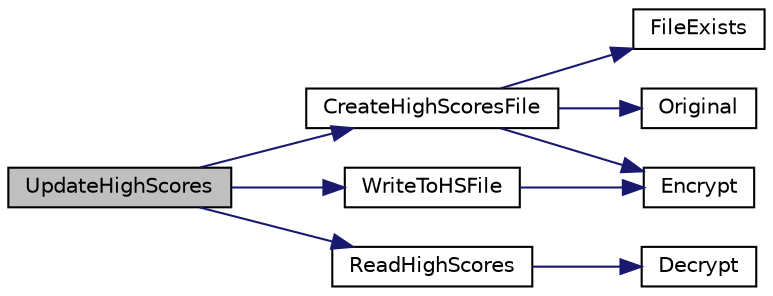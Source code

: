 digraph "UpdateHighScores"
{
 // LATEX_PDF_SIZE
  edge [fontname="Helvetica",fontsize="10",labelfontname="Helvetica",labelfontsize="10"];
  node [fontname="Helvetica",fontsize="10",shape=record];
  rankdir="LR";
  Node10 [label="UpdateHighScores",height=0.2,width=0.4,color="black", fillcolor="grey75", style="filled", fontcolor="black",tooltip="Function used for updating highscores file after every game."];
  Node10 -> Node11 [color="midnightblue",fontsize="10",style="solid",fontname="Helvetica"];
  Node11 [label="CreateHighScoresFile",height=0.2,width=0.4,color="black", fillcolor="white", style="filled",URL="$high_scores_8c.html#a9207893ef101ead3c6d6336dc909884e",tooltip="Function used for creating highscores file."];
  Node11 -> Node12 [color="midnightblue",fontsize="10",style="solid",fontname="Helvetica"];
  Node12 [label="FileExists",height=0.2,width=0.4,color="black", fillcolor="white", style="filled",URL="$high_scores_8c.html#abed98d4c187d0990eea24ba93bcbb542",tooltip="Function used to check if file exists."];
  Node11 -> Node13 [color="midnightblue",fontsize="10",style="solid",fontname="Helvetica"];
  Node13 [label="Original",height=0.2,width=0.4,color="black", fillcolor="white", style="filled",URL="$high_scores_8c.html#abc2d21321218271c3f69ad98b3e190e5",tooltip="Checking if file is okay."];
  Node11 -> Node14 [color="midnightblue",fontsize="10",style="solid",fontname="Helvetica"];
  Node14 [label="Encrypt",height=0.2,width=0.4,color="black", fillcolor="white", style="filled",URL="$high_scores_8c.html#a90b11544d2439ae6a7d8dd595772c239",tooltip="Function used for encypting name and score before storing them in file."];
  Node10 -> Node15 [color="midnightblue",fontsize="10",style="solid",fontname="Helvetica"];
  Node15 [label="ReadHighScores",height=0.2,width=0.4,color="black", fillcolor="white", style="filled",URL="$high_scores_8c.html#a5407da418def18baa7e871e10a24fc80",tooltip="Function used for reading highscore list from file."];
  Node15 -> Node16 [color="midnightblue",fontsize="10",style="solid",fontname="Helvetica"];
  Node16 [label="Decrypt",height=0.2,width=0.4,color="black", fillcolor="white", style="filled",URL="$high_scores_8c.html#a812ea6f83eb244f1a669998454109f2c",tooltip="Function used for decrypting player name and score after reading it from file and before printing on ..."];
  Node10 -> Node17 [color="midnightblue",fontsize="10",style="solid",fontname="Helvetica"];
  Node17 [label="WriteToHSFile",height=0.2,width=0.4,color="black", fillcolor="white", style="filled",URL="$high_scores_8c.html#a60eefc0d97fda41d160cc80f4ea01444",tooltip="Function used to write encrypted names and scores into file."];
  Node17 -> Node14 [color="midnightblue",fontsize="10",style="solid",fontname="Helvetica"];
}
